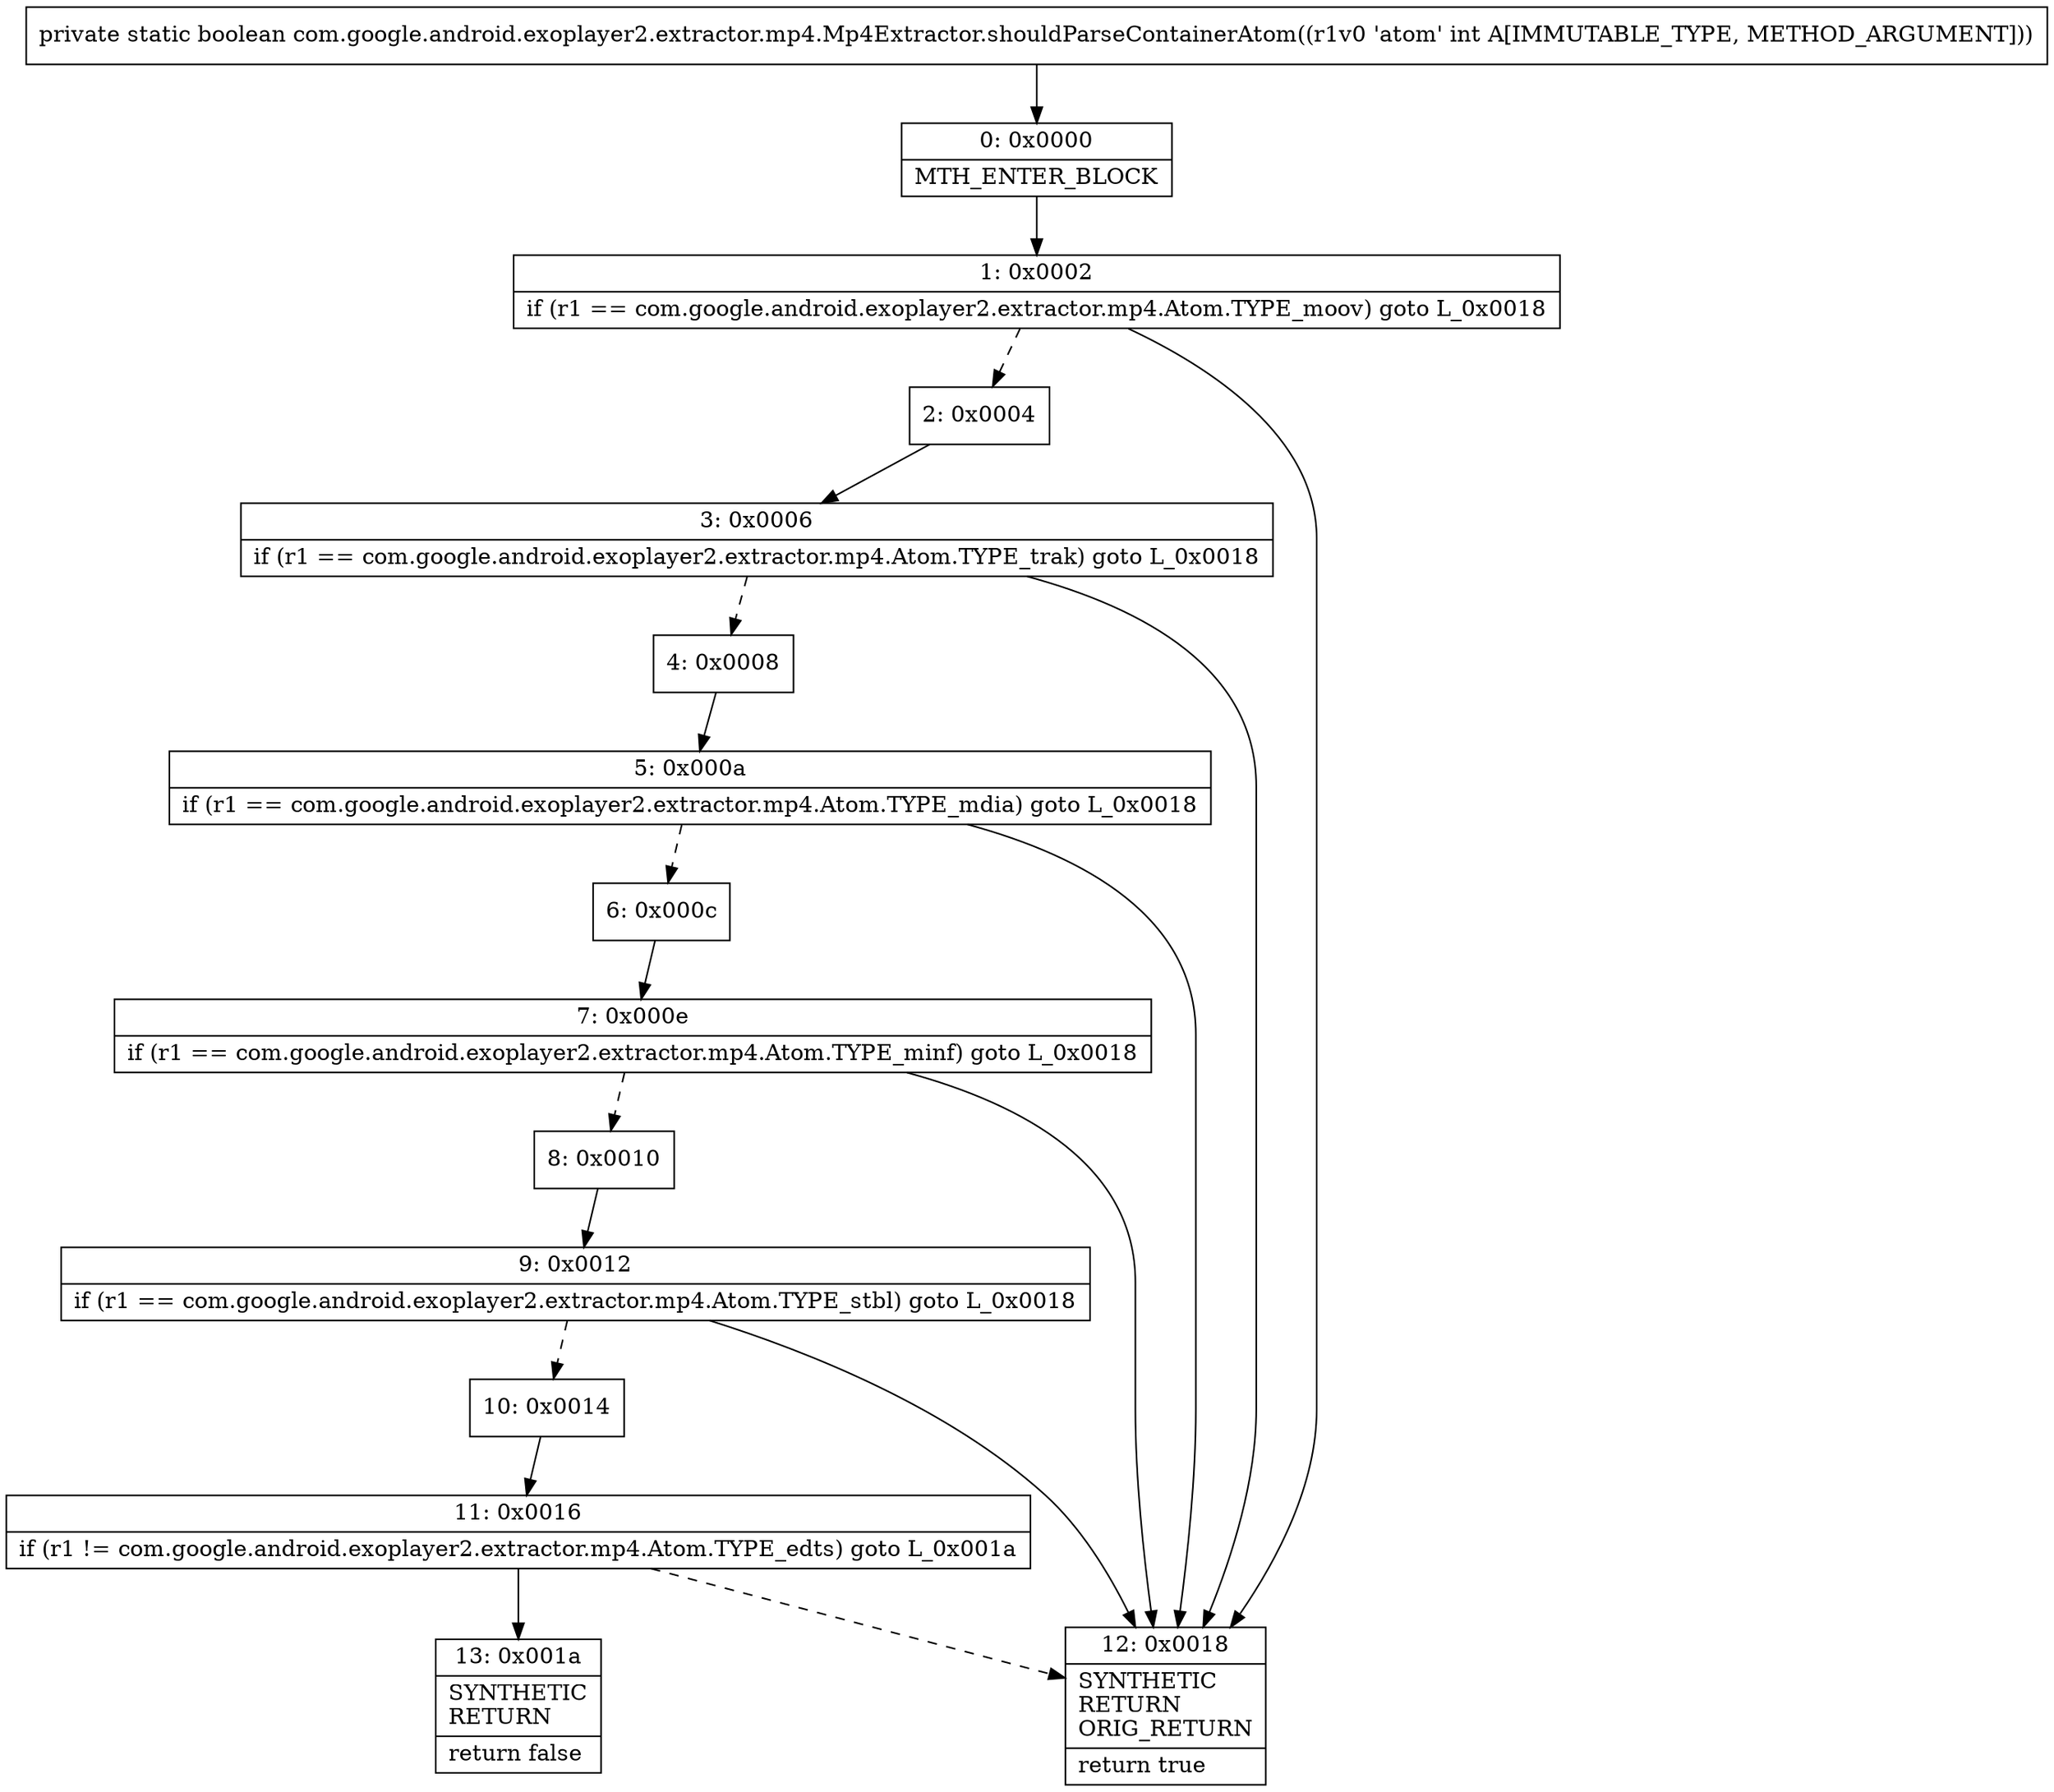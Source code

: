 digraph "CFG forcom.google.android.exoplayer2.extractor.mp4.Mp4Extractor.shouldParseContainerAtom(I)Z" {
Node_0 [shape=record,label="{0\:\ 0x0000|MTH_ENTER_BLOCK\l}"];
Node_1 [shape=record,label="{1\:\ 0x0002|if (r1 == com.google.android.exoplayer2.extractor.mp4.Atom.TYPE_moov) goto L_0x0018\l}"];
Node_2 [shape=record,label="{2\:\ 0x0004}"];
Node_3 [shape=record,label="{3\:\ 0x0006|if (r1 == com.google.android.exoplayer2.extractor.mp4.Atom.TYPE_trak) goto L_0x0018\l}"];
Node_4 [shape=record,label="{4\:\ 0x0008}"];
Node_5 [shape=record,label="{5\:\ 0x000a|if (r1 == com.google.android.exoplayer2.extractor.mp4.Atom.TYPE_mdia) goto L_0x0018\l}"];
Node_6 [shape=record,label="{6\:\ 0x000c}"];
Node_7 [shape=record,label="{7\:\ 0x000e|if (r1 == com.google.android.exoplayer2.extractor.mp4.Atom.TYPE_minf) goto L_0x0018\l}"];
Node_8 [shape=record,label="{8\:\ 0x0010}"];
Node_9 [shape=record,label="{9\:\ 0x0012|if (r1 == com.google.android.exoplayer2.extractor.mp4.Atom.TYPE_stbl) goto L_0x0018\l}"];
Node_10 [shape=record,label="{10\:\ 0x0014}"];
Node_11 [shape=record,label="{11\:\ 0x0016|if (r1 != com.google.android.exoplayer2.extractor.mp4.Atom.TYPE_edts) goto L_0x001a\l}"];
Node_12 [shape=record,label="{12\:\ 0x0018|SYNTHETIC\lRETURN\lORIG_RETURN\l|return true\l}"];
Node_13 [shape=record,label="{13\:\ 0x001a|SYNTHETIC\lRETURN\l|return false\l}"];
MethodNode[shape=record,label="{private static boolean com.google.android.exoplayer2.extractor.mp4.Mp4Extractor.shouldParseContainerAtom((r1v0 'atom' int A[IMMUTABLE_TYPE, METHOD_ARGUMENT])) }"];
MethodNode -> Node_0;
Node_0 -> Node_1;
Node_1 -> Node_2[style=dashed];
Node_1 -> Node_12;
Node_2 -> Node_3;
Node_3 -> Node_4[style=dashed];
Node_3 -> Node_12;
Node_4 -> Node_5;
Node_5 -> Node_6[style=dashed];
Node_5 -> Node_12;
Node_6 -> Node_7;
Node_7 -> Node_8[style=dashed];
Node_7 -> Node_12;
Node_8 -> Node_9;
Node_9 -> Node_10[style=dashed];
Node_9 -> Node_12;
Node_10 -> Node_11;
Node_11 -> Node_12[style=dashed];
Node_11 -> Node_13;
}

